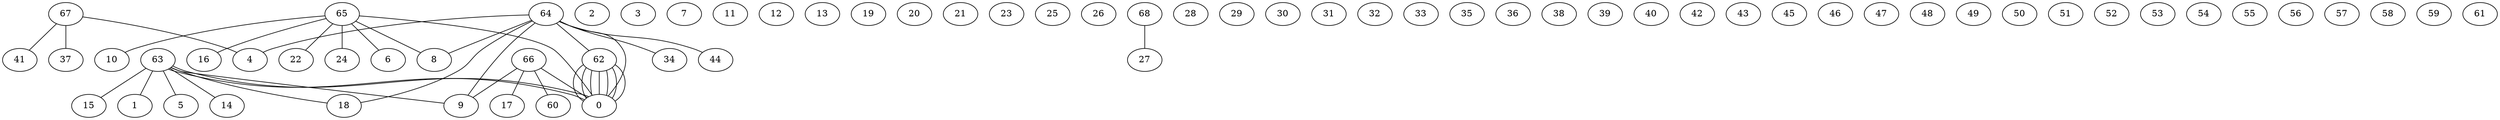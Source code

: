 graph G {
0;
1;
2;
3;
4;
5;
6;
7;
8;
9;
10;
11;
12;
13;
14;
15;
16;
17;
18;
19;
20;
21;
22;
23;
24;
25;
26;
27;
28;
29;
30;
31;
32;
33;
34;
35;
36;
37;
38;
39;
40;
41;
42;
43;
44;
45;
46;
47;
48;
49;
50;
51;
52;
53;
54;
55;
56;
57;
58;
59;
60;
61;
62;
63;
64;
65;
66;
67;
68;
68--27 ;
67--37 ;
67--4 ;
67--41 ;
66--9 ;
66--60 ;
66--17 ;
66--0 ;
65--10 ;
65--16 ;
65--24 ;
65--6 ;
65--8 ;
65--22 ;
65--0 ;
64--62 ;
64--8 ;
64--34 ;
64--18 ;
64--9 ;
64--4 ;
64--44 ;
64--0 ;
63--14 ;
63--15 ;
63--9 ;
63--5 ;
63--18 ;
63--0 ;
63--1 ;
63--0 ;
62--0 ;
62--0 ;
62--0 ;
62--0 ;
62--0 ;
62--0 ;
62--0 ;
}
